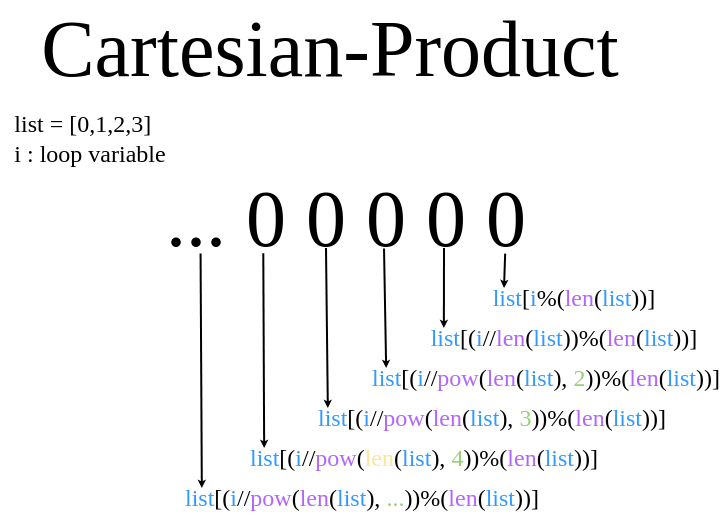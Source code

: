 <mxfile version="26.0.4">
  <diagram name="หน้า-1" id="EgwxeO66l6to1eRVdONQ">
    <mxGraphModel dx="1430" dy="538" grid="1" gridSize="10" guides="1" tooltips="1" connect="1" arrows="1" fold="1" page="1" pageScale="1" pageWidth="827" pageHeight="1169" math="0" shadow="0">
      <root>
        <mxCell id="0" />
        <mxCell id="1" parent="0" />
        <mxCell id="VlFJfLE6VbnbhRr81IlW-1" value="&lt;font style=&quot;font-size: 40px;&quot; face=&quot;Georgia&quot;&gt;Cartesian-Product&lt;/font&gt;" style="text;html=1;align=center;verticalAlign=middle;whiteSpace=wrap;rounded=0;fontStyle=0" vertex="1" parent="1">
          <mxGeometry x="249" y="40" width="330" height="40" as="geometry" />
        </mxCell>
        <mxCell id="VlFJfLE6VbnbhRr81IlW-2" value="&lt;div style=&quot;text-align: left;&quot;&gt;&lt;span style=&quot;background-color: transparent; color: light-dark(rgb(0, 0, 0), rgb(255, 255, 255));&quot;&gt;&lt;font face=&quot;Times New Roman&quot;&gt;list = [0,1,2,3]&lt;/font&gt;&lt;/span&gt;&lt;/div&gt;&lt;div style=&quot;text-align: left;&quot;&gt;&lt;font face=&quot;Times New Roman&quot;&gt;i :&amp;nbsp;&lt;span style=&quot;&quot; data-end=&quot;76&quot; data-start=&quot;45&quot;&gt;loop variable&lt;/span&gt;&lt;/font&gt;&lt;/div&gt;" style="text;html=1;align=center;verticalAlign=middle;whiteSpace=wrap;rounded=0;fontFamily=Helvetica;fontStyle=0" vertex="1" parent="1">
          <mxGeometry x="249" y="90" width="90" height="30" as="geometry" />
        </mxCell>
        <mxCell id="VlFJfLE6VbnbhRr81IlW-3" value="&lt;font face=&quot;Times New Roman&quot; style=&quot;font-size: 40px;&quot;&gt;... 0 0 0 0 0&lt;/font&gt;" style="text;html=1;align=center;verticalAlign=middle;whiteSpace=wrap;rounded=0;fontFamily=Times New Roman;spacingTop=0;spacing=2;" vertex="1" parent="1">
          <mxGeometry x="324" y="130" width="196" height="30" as="geometry" />
        </mxCell>
        <mxCell id="VlFJfLE6VbnbhRr81IlW-4" value="&lt;span&gt;&lt;font&gt;&lt;font style=&quot;color: rgb(51, 153, 255);&quot;&gt;list&lt;/font&gt;&lt;font style=&quot;color: light-dark(rgb(0, 0, 0), rgb(237, 237, 237));&quot;&gt;[&lt;/font&gt;&lt;font style=&quot;color: light-dark(rgb(51, 153, 255), rgb(237, 237, 237));&quot;&gt;i&lt;/font&gt;&lt;font style=&quot;color: light-dark(rgb(0, 0, 0), rgb(237, 237, 237));&quot;&gt;%&lt;/font&gt;&lt;font style=&quot;color: light-dark(rgb(0, 0, 0), rgb(237, 237, 237));&quot;&gt;(&lt;/font&gt;&lt;font style=&quot;color: light-dark(rgb(178, 102, 255), rgb(237, 237, 237));&quot;&gt;len&lt;/font&gt;&lt;font style=&quot;color: light-dark(rgb(0, 0, 0), rgb(237, 237, 237));&quot;&gt;(&lt;/font&gt;&lt;font style=&quot;color: light-dark(rgb(51, 153, 255), rgb(237, 237, 237));&quot;&gt;list&lt;/font&gt;&lt;font style=&quot;color: light-dark(rgb(0, 0, 0), rgb(237, 237, 237));&quot;&gt;)&lt;/font&gt;&lt;font style=&quot;color: light-dark(rgb(0, 0, 0), rgb(237, 237, 237));&quot;&gt;)&lt;/font&gt;&lt;font style=&quot;color: light-dark(rgb(0, 0, 0), rgb(237, 237, 237));&quot;&gt;]&lt;/font&gt;&lt;/font&gt;&lt;/span&gt;" style="text;html=1;align=center;verticalAlign=middle;whiteSpace=wrap;rounded=0;fontFamily=Times New Roman;fontStyle=0" vertex="1" parent="1">
          <mxGeometry x="481" y="170" width="110" height="30" as="geometry" />
        </mxCell>
        <mxCell id="VlFJfLE6VbnbhRr81IlW-5" value="&lt;font style=&quot;color: rgb(51, 153, 255);&quot;&gt;list&lt;/font&gt;[(&lt;font style=&quot;color: rgb(51, 153, 255);&quot;&gt;i&lt;/font&gt;//&lt;font style=&quot;color: rgb(178, 102, 255);&quot;&gt;len&lt;/font&gt;(&lt;font style=&quot;color: rgb(51, 153, 255);&quot;&gt;list&lt;/font&gt;))%(&lt;font style=&quot;color: rgb(178, 102, 255);&quot;&gt;len&lt;/font&gt;(&lt;font style=&quot;color: rgb(51, 153, 255);&quot;&gt;list&lt;/font&gt;))]" style="text;html=1;align=center;verticalAlign=middle;whiteSpace=wrap;rounded=0;fontFamily=Times New Roman;fontStyle=0" vertex="1" parent="1">
          <mxGeometry x="461" y="190" width="140" height="30" as="geometry" />
        </mxCell>
        <mxCell id="VlFJfLE6VbnbhRr81IlW-6" value="&lt;font style=&quot;color: rgb(51, 153, 255);&quot;&gt;list&lt;/font&gt;[(&lt;font style=&quot;color: rgb(51, 153, 255);&quot;&gt;i&lt;/font&gt;//&lt;font style=&quot;color: rgb(178, 102, 255);&quot;&gt;pow&lt;/font&gt;(&lt;font style=&quot;color: rgb(178, 102, 255);&quot;&gt;len&lt;/font&gt;(&lt;font style=&quot;color: rgb(51, 153, 255);&quot;&gt;list&lt;/font&gt;),&amp;nbsp;&lt;font style=&quot;color: rgb(151, 208, 119);&quot;&gt;2&lt;/font&gt;))%(&lt;font style=&quot;color: rgb(178, 102, 255);&quot;&gt;len&lt;/font&gt;(&lt;font style=&quot;color: rgb(51, 153, 255);&quot;&gt;list&lt;/font&gt;))]" style="text;html=1;align=center;verticalAlign=middle;whiteSpace=wrap;rounded=0;fontFamily=Times New Roman;fontStyle=0" vertex="1" parent="1">
          <mxGeometry x="432" y="210" width="180" height="30" as="geometry" />
        </mxCell>
        <mxCell id="VlFJfLE6VbnbhRr81IlW-7" value="&lt;font style=&quot;color: rgb(51, 153, 255);&quot;&gt;list&lt;/font&gt;[(&lt;font style=&quot;color: rgb(51, 153, 255);&quot;&gt;i&lt;/font&gt;//&lt;font style=&quot;color: rgb(178, 102, 255);&quot;&gt;pow&lt;/font&gt;(&lt;font style=&quot;color: rgb(178, 102, 255);&quot;&gt;len&lt;/font&gt;(&lt;font style=&quot;color: rgb(51, 153, 255);&quot;&gt;list&lt;/font&gt;), &lt;font style=&quot;color: rgb(151, 208, 119);&quot;&gt;3&lt;/font&gt;))%(&lt;font style=&quot;color: rgb(178, 102, 255);&quot;&gt;len&lt;/font&gt;(&lt;font style=&quot;color: rgb(51, 153, 255);&quot;&gt;list&lt;/font&gt;))]" style="text;html=1;align=center;verticalAlign=middle;whiteSpace=wrap;rounded=0;fontFamily=Times New Roman;fontStyle=0" vertex="1" parent="1">
          <mxGeometry x="405" y="230" width="180" height="30" as="geometry" />
        </mxCell>
        <mxCell id="VlFJfLE6VbnbhRr81IlW-8" value="&lt;font style=&quot;color: rgb(51, 153, 255);&quot;&gt;list&lt;/font&gt;[(&lt;font style=&quot;color: rgb(51, 153, 255);&quot;&gt;i&lt;/font&gt;//&lt;font style=&quot;color: rgb(178, 102, 255);&quot;&gt;pow&lt;/font&gt;(&lt;font style=&quot;color: rgb(255, 229, 153);&quot;&gt;len&lt;/font&gt;(&lt;font style=&quot;color: rgb(51, 153, 255);&quot;&gt;list&lt;/font&gt;),&amp;nbsp;&lt;font style=&quot;color: rgb(151, 208, 119);&quot;&gt;4&lt;/font&gt;))%(&lt;font style=&quot;color: rgb(178, 102, 255);&quot;&gt;len&lt;/font&gt;(&lt;font style=&quot;color: rgb(51, 153, 255);&quot;&gt;list&lt;/font&gt;))]" style="text;html=1;align=center;verticalAlign=middle;whiteSpace=wrap;rounded=0;fontFamily=Times New Roman;fontStyle=0" vertex="1" parent="1">
          <mxGeometry x="371" y="250" width="180" height="30" as="geometry" />
        </mxCell>
        <mxCell id="VlFJfLE6VbnbhRr81IlW-9" value="&lt;font style=&quot;color: rgb(51, 153, 255);&quot;&gt;list&lt;/font&gt;[(&lt;font style=&quot;color: rgb(51, 153, 255);&quot;&gt;i&lt;/font&gt;//&lt;font style=&quot;color: rgb(178, 102, 255);&quot;&gt;pow&lt;/font&gt;(&lt;font style=&quot;color: rgb(178, 102, 255);&quot;&gt;len&lt;/font&gt;(&lt;font style=&quot;color: rgb(51, 153, 255);&quot;&gt;list&lt;/font&gt;), &lt;font style=&quot;color: rgb(151, 208, 119);&quot;&gt;...&lt;/font&gt;))%(&lt;font style=&quot;color: rgb(178, 102, 255);&quot;&gt;len&lt;/font&gt;(&lt;font style=&quot;color: rgb(51, 153, 255);&quot;&gt;list&lt;/font&gt;))]" style="text;html=1;align=center;verticalAlign=middle;whiteSpace=wrap;rounded=0;fontFamily=Times New Roman;fontStyle=0" vertex="1" parent="1">
          <mxGeometry x="339" y="270" width="182" height="30" as="geometry" />
        </mxCell>
        <mxCell id="VlFJfLE6VbnbhRr81IlW-11" value="" style="endArrow=classic;html=1;rounded=0;exitX=0.906;exitY=1.094;exitDx=0;exitDy=0;exitPerimeter=0;entryX=0.182;entryY=0.333;entryDx=0;entryDy=0;entryPerimeter=0;strokeWidth=1;endSize=1;" edge="1" parent="1" source="VlFJfLE6VbnbhRr81IlW-3" target="VlFJfLE6VbnbhRr81IlW-4">
          <mxGeometry width="50" height="50" relative="1" as="geometry">
            <mxPoint x="350" y="220" as="sourcePoint" />
            <mxPoint x="400" y="170" as="targetPoint" />
          </mxGeometry>
        </mxCell>
        <mxCell id="VlFJfLE6VbnbhRr81IlW-12" value="" style="endArrow=classic;html=1;rounded=0;exitX=0.597;exitY=1.007;exitDx=0;exitDy=0;exitPerimeter=0;entryX=0.056;entryY=0.333;entryDx=0;entryDy=0;entryPerimeter=0;strokeWidth=1;endSize=1;" edge="1" parent="1" source="VlFJfLE6VbnbhRr81IlW-3" target="VlFJfLE6VbnbhRr81IlW-6">
          <mxGeometry width="50" height="50" relative="1" as="geometry">
            <mxPoint x="512" y="173" as="sourcePoint" />
            <mxPoint x="520" y="190" as="targetPoint" />
          </mxGeometry>
        </mxCell>
        <mxCell id="VlFJfLE6VbnbhRr81IlW-13" value="" style="endArrow=classic;html=1;rounded=0;exitX=0.75;exitY=1;exitDx=0;exitDy=0;entryX=0.071;entryY=0.333;entryDx=0;entryDy=0;entryPerimeter=0;strokeWidth=1;endSize=1;" edge="1" parent="1" source="VlFJfLE6VbnbhRr81IlW-3" target="VlFJfLE6VbnbhRr81IlW-5">
          <mxGeometry width="50" height="50" relative="1" as="geometry">
            <mxPoint x="512" y="173" as="sourcePoint" />
            <mxPoint x="520" y="190" as="targetPoint" />
          </mxGeometry>
        </mxCell>
        <mxCell id="VlFJfLE6VbnbhRr81IlW-14" value="" style="endArrow=classic;html=1;rounded=0;exitX=0.597;exitY=1.007;exitDx=0;exitDy=0;exitPerimeter=0;strokeWidth=1;endSize=1;entryX=0.044;entryY=0.333;entryDx=0;entryDy=0;entryPerimeter=0;" edge="1" parent="1" target="VlFJfLE6VbnbhRr81IlW-7">
          <mxGeometry width="50" height="50" relative="1" as="geometry">
            <mxPoint x="412" y="160" as="sourcePoint" />
            <mxPoint x="407" y="240" as="targetPoint" />
          </mxGeometry>
        </mxCell>
        <mxCell id="VlFJfLE6VbnbhRr81IlW-15" value="" style="endArrow=classic;html=1;rounded=0;exitX=0.289;exitY=1.089;exitDx=0;exitDy=0;exitPerimeter=0;strokeWidth=1;endSize=1;entryX=0.056;entryY=0.333;entryDx=0;entryDy=0;entryPerimeter=0;" edge="1" parent="1" source="VlFJfLE6VbnbhRr81IlW-3" target="VlFJfLE6VbnbhRr81IlW-8">
          <mxGeometry width="50" height="50" relative="1" as="geometry">
            <mxPoint x="380" y="165" as="sourcePoint" />
            <mxPoint x="380" y="245" as="targetPoint" />
          </mxGeometry>
        </mxCell>
        <mxCell id="VlFJfLE6VbnbhRr81IlW-16" value="" style="endArrow=classic;html=1;rounded=0;exitX=0.129;exitY=1.091;exitDx=0;exitDy=0;exitPerimeter=0;strokeWidth=1;endSize=1;entryX=0.06;entryY=0.333;entryDx=0;entryDy=0;entryPerimeter=0;" edge="1" parent="1" source="VlFJfLE6VbnbhRr81IlW-3" target="VlFJfLE6VbnbhRr81IlW-9">
          <mxGeometry width="50" height="50" relative="1" as="geometry">
            <mxPoint x="350" y="165" as="sourcePoint" />
            <mxPoint x="350" y="245" as="targetPoint" />
          </mxGeometry>
        </mxCell>
      </root>
    </mxGraphModel>
  </diagram>
</mxfile>
